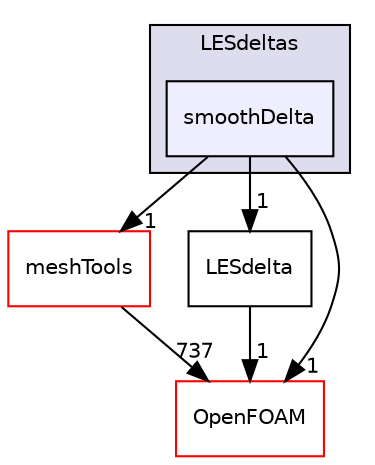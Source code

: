 digraph "src/TurbulenceModels/turbulenceModels/LES/LESdeltas/smoothDelta" {
  bgcolor=transparent;
  compound=true
  node [ fontsize="10", fontname="Helvetica"];
  edge [ labelfontsize="10", labelfontname="Helvetica"];
  subgraph clusterdir_3e9d13ce922c8e5657605faa5b84c7a1 {
    graph [ bgcolor="#ddddee", pencolor="black", label="LESdeltas" fontname="Helvetica", fontsize="10", URL="dir_3e9d13ce922c8e5657605faa5b84c7a1.html"]
  dir_7052c1362ebeba0fafad48dad916cc80 [shape=box, label="smoothDelta", style="filled", fillcolor="#eeeeff", pencolor="black", URL="dir_7052c1362ebeba0fafad48dad916cc80.html"];
  }
  dir_ae30ad0bef50cf391b24c614251bb9fd [shape=box label="meshTools" color="red" URL="dir_ae30ad0bef50cf391b24c614251bb9fd.html"];
  dir_ee7b7e21773ec7c59c22147291714fd1 [shape=box label="LESdelta" URL="dir_ee7b7e21773ec7c59c22147291714fd1.html"];
  dir_c5473ff19b20e6ec4dfe5c310b3778a8 [shape=box label="OpenFOAM" color="red" URL="dir_c5473ff19b20e6ec4dfe5c310b3778a8.html"];
  dir_ae30ad0bef50cf391b24c614251bb9fd->dir_c5473ff19b20e6ec4dfe5c310b3778a8 [headlabel="737", labeldistance=1.5 headhref="dir_001742_001888.html"];
  dir_ee7b7e21773ec7c59c22147291714fd1->dir_c5473ff19b20e6ec4dfe5c310b3778a8 [headlabel="1", labeldistance=1.5 headhref="dir_003072_001888.html"];
  dir_7052c1362ebeba0fafad48dad916cc80->dir_ae30ad0bef50cf391b24c614251bb9fd [headlabel="1", labeldistance=1.5 headhref="dir_003075_001742.html"];
  dir_7052c1362ebeba0fafad48dad916cc80->dir_ee7b7e21773ec7c59c22147291714fd1 [headlabel="1", labeldistance=1.5 headhref="dir_003075_003072.html"];
  dir_7052c1362ebeba0fafad48dad916cc80->dir_c5473ff19b20e6ec4dfe5c310b3778a8 [headlabel="1", labeldistance=1.5 headhref="dir_003075_001888.html"];
}

